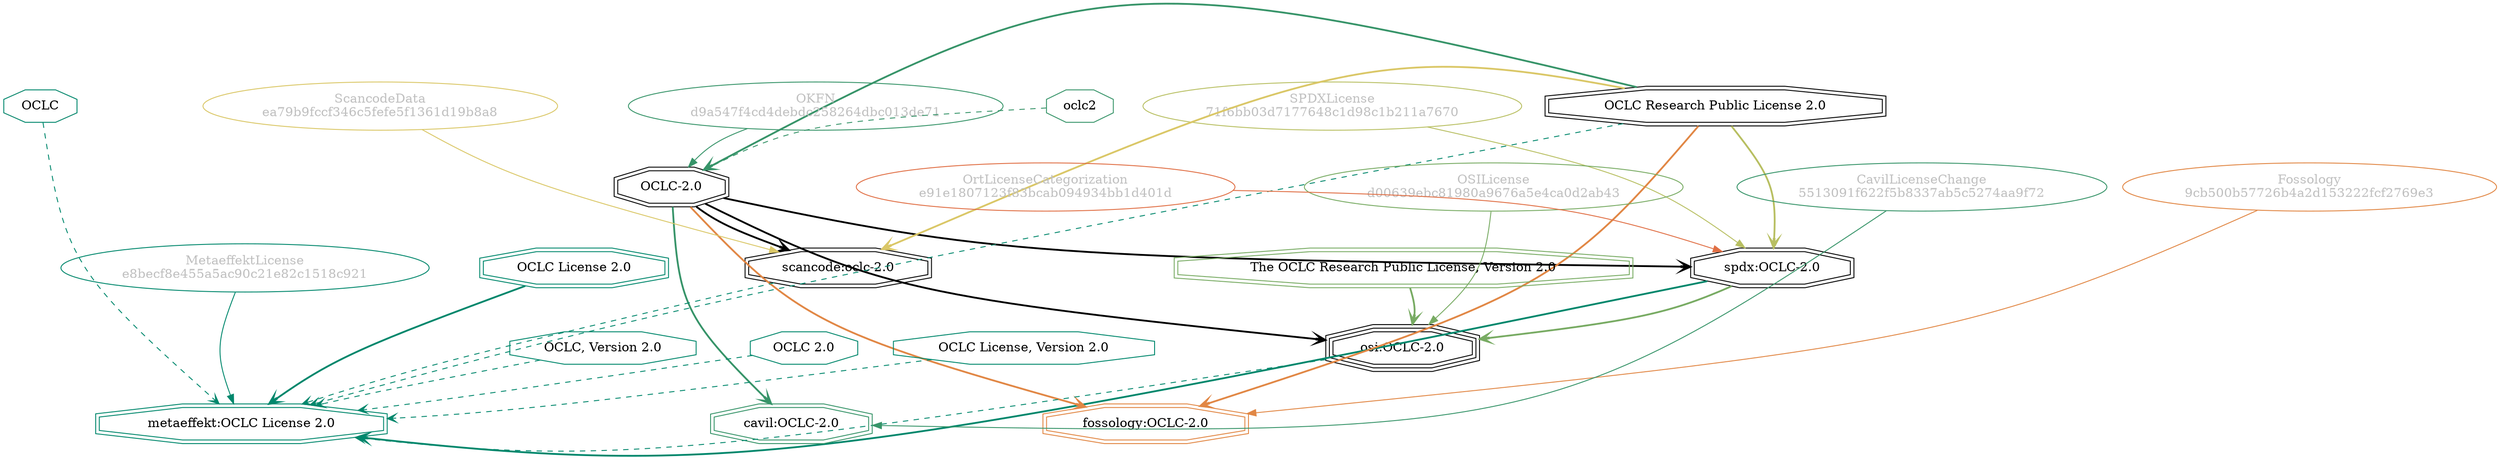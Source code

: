 strict digraph {
    node [shape=box];
    graph [splines=curved];
    3224 [label="SPDXLicense\n71f6bb03d7177648c1d98c1b211a7670"
         ,fontcolor=gray
         ,color="#b8bf62"
         ,fillcolor="beige;1"
         ,shape=ellipse];
    3225 [label="spdx:OCLC-2.0"
         ,shape=doubleoctagon];
    3226 [label="OCLC-2.0"
         ,shape=doubleoctagon];
    3227 [label="OCLC Research Public License 2.0"
         ,shape=doubleoctagon];
    5213 [label="OSILicense\nd00639ebc81980a9676a5e4ca0d2ab43"
         ,fontcolor=gray
         ,color="#78ab63"
         ,fillcolor="beige;1"
         ,shape=ellipse];
    5214 [label="osi:OCLC-2.0"
         ,shape=tripleoctagon];
    5215 [label="The OCLC Research Public License, Version 2.0"
         ,color="#78ab63"
         ,shape=doubleoctagon];
    21037 [label="ScancodeData\nea79b9fccf346c5fefe5f1361d19b8a8"
          ,fontcolor=gray
          ,color="#dac767"
          ,fillcolor="beige;1"
          ,shape=ellipse];
    21038 [label="scancode:oclc-2.0"
          ,shape=doubleoctagon];
    26907 [label="Fossology\n9cb500b57726b4a2d153222fcf2769e3"
          ,fontcolor=gray
          ,color="#e18745"
          ,fillcolor="beige;1"
          ,shape=ellipse];
    26908 [label="fossology:OCLC-2.0"
          ,color="#e18745"
          ,shape=doubleoctagon];
    28350 [label="OKFN\nd9a547f4cd4debdc258264dbc013de71"
          ,fontcolor=gray
          ,color="#379469"
          ,fillcolor="beige;1"
          ,shape=ellipse];
    28351 [label=oclc2
          ,color="#379469"
          ,shape=octagon];
    35115 [label="OrtLicenseCategorization\ne91e1807123f83bcab094934bb1d401d"
          ,fontcolor=gray
          ,color="#e06f45"
          ,fillcolor="beige;1"
          ,shape=ellipse];
    37289 [label="CavilLicenseChange\n5513091f622f5b8337ab5c5274aa9f72"
          ,fontcolor=gray
          ,color="#379469"
          ,fillcolor="beige;1"
          ,shape=ellipse];
    37290 [label="cavil:OCLC-2.0"
          ,color="#379469"
          ,shape=doubleoctagon];
    46861 [label="MetaeffektLicense\ne8becf8e455a5ac90c21e82c1518c921"
          ,fontcolor=gray
          ,color="#00876c"
          ,fillcolor="beige;1"
          ,shape=ellipse];
    46862 [label="metaeffekt:OCLC License 2.0"
          ,color="#00876c"
          ,shape=doubleoctagon];
    46863 [label="OCLC License 2.0"
          ,color="#00876c"
          ,shape=doubleoctagon];
    46864 [label=OCLC
          ,color="#00876c"
          ,shape=octagon];
    46865 [label="OCLC, Version 2.0"
          ,color="#00876c"
          ,shape=octagon];
    46866 [label="OCLC 2.0"
          ,color="#00876c"
          ,shape=octagon];
    46867 [label="OCLC License, Version 2.0"
          ,color="#00876c"
          ,shape=octagon];
    3224 -> 3225 [weight=0.5
                 ,color="#b8bf62"];
    3225 -> 5214 [style=bold
                 ,arrowhead=vee
                 ,weight=0.7
                 ,color="#78ab63"];
    3225 -> 46862 [style=bold
                  ,arrowhead=vee
                  ,weight=0.7
                  ,color="#00876c"];
    3226 -> 3225 [style=bold
                 ,arrowhead=vee
                 ,weight=0.7];
    3226 -> 5214 [style=bold
                 ,arrowhead=vee
                 ,weight=0.7];
    3226 -> 21038 [style=bold
                  ,arrowhead=vee
                  ,weight=0.7];
    3226 -> 26908 [style=bold
                  ,arrowhead=vee
                  ,weight=0.7
                  ,color="#e18745"];
    3226 -> 37290 [style=bold
                  ,arrowhead=vee
                  ,weight=0.7
                  ,color="#379469"];
    3226 -> 37290 [style=bold
                  ,arrowhead=vee
                  ,weight=0.7
                  ,color="#379469"];
    3227 -> 3225 [style=bold
                 ,arrowhead=vee
                 ,weight=0.7
                 ,color="#b8bf62"];
    3227 -> 3226 [style=bold
                 ,arrowhead=vee
                 ,weight=0.7
                 ,color="#379469"];
    3227 -> 21038 [style=bold
                  ,arrowhead=vee
                  ,weight=0.7
                  ,color="#dac767"];
    3227 -> 26908 [style=bold
                  ,arrowhead=vee
                  ,weight=0.7
                  ,color="#e18745"];
    3227 -> 46862 [style=dashed
                  ,arrowhead=vee
                  ,weight=0.5
                  ,color="#00876c"];
    5213 -> 5214 [weight=0.5
                 ,color="#78ab63"];
    5214 -> 46862 [style=dashed
                  ,arrowhead=vee
                  ,weight=0.5
                  ,color="#00876c"];
    5215 -> 5214 [style=bold
                 ,arrowhead=vee
                 ,weight=0.7
                 ,color="#78ab63"];
    21037 -> 21038 [weight=0.5
                   ,color="#dac767"];
    21038 -> 46862 [style=dashed
                   ,arrowhead=vee
                   ,weight=0.5
                   ,color="#00876c"];
    26907 -> 26908 [weight=0.5
                   ,color="#e18745"];
    28350 -> 3226 [weight=0.5
                  ,color="#379469"];
    28351 -> 3226 [style=dashed
                  ,arrowhead=vee
                  ,weight=0.5
                  ,color="#379469"];
    35115 -> 3225 [weight=0.5
                  ,color="#e06f45"];
    37289 -> 37290 [weight=0.5
                   ,color="#379469"];
    46861 -> 46862 [weight=0.5
                   ,color="#00876c"];
    46863 -> 46862 [style=bold
                   ,arrowhead=vee
                   ,weight=0.7
                   ,color="#00876c"];
    46863 -> 46862 [style=bold
                   ,arrowhead=vee
                   ,weight=0.7
                   ,color="#00876c"];
    46864 -> 46862 [style=dashed
                   ,arrowhead=vee
                   ,weight=0.5
                   ,color="#00876c"];
    46865 -> 46862 [style=dashed
                   ,arrowhead=vee
                   ,weight=0.5
                   ,color="#00876c"];
    46866 -> 46862 [style=dashed
                   ,arrowhead=vee
                   ,weight=0.5
                   ,color="#00876c"];
    46867 -> 46862 [style=dashed
                   ,arrowhead=vee
                   ,weight=0.5
                   ,color="#00876c"];
}

